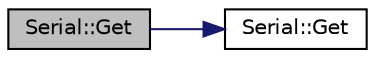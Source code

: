 digraph "Serial::Get"
{
  edge [fontname="Helvetica",fontsize="10",labelfontname="Helvetica",labelfontsize="10"];
  node [fontname="Helvetica",fontsize="10",shape=record];
  rankdir="LR";
  Node1 [label="Serial::Get",height=0.2,width=0.4,color="black", fillcolor="grey75", style="filled" fontcolor="black"];
  Node1 -> Node2 [color="midnightblue",fontsize="10",style="solid",fontname="Helvetica"];
  Node2 [label="Serial::Get",height=0.2,width=0.4,color="black", fillcolor="white", style="filled",URL="$classSerial.html#a9ff80fa40c5fd0d6528b1de41b85d6fd",tooltip="Receive a byte (wait) or timeout. "];
}
